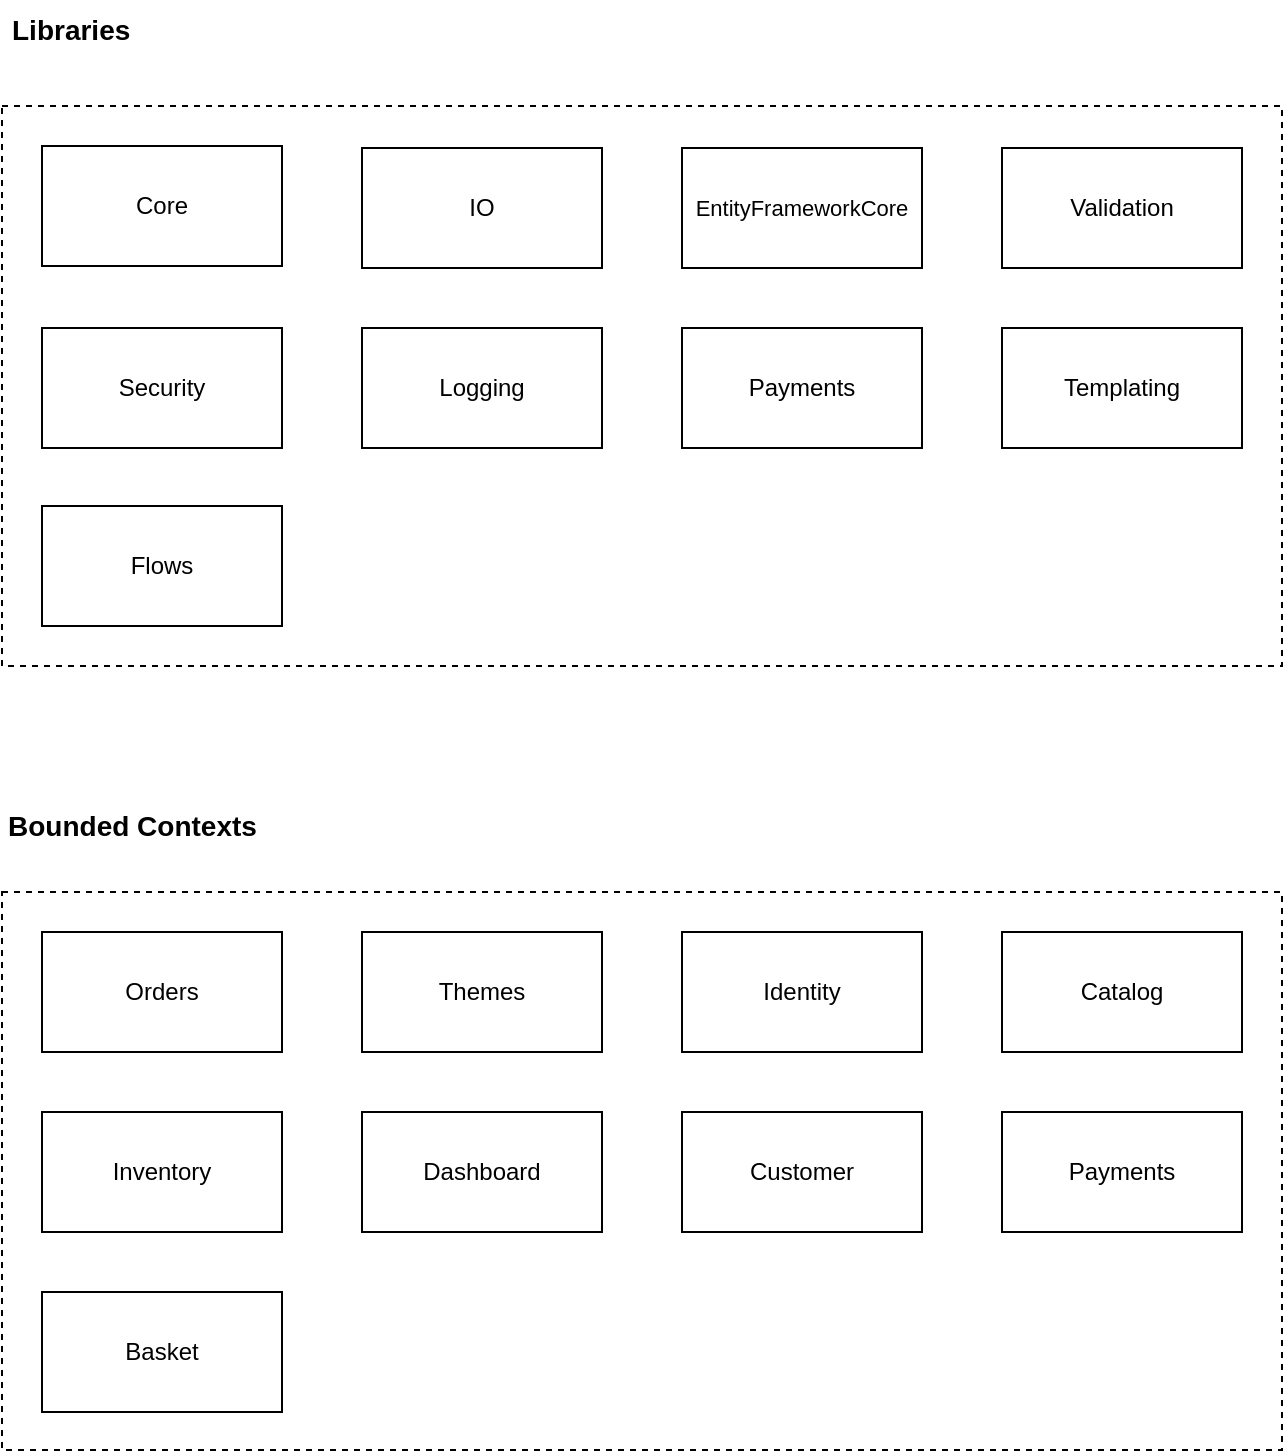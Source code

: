 <mxfile version="20.2.3" type="device"><diagram id="xp-WFbvzmvpCVQxM30uc" name="Page-1"><mxGraphModel dx="1422" dy="839" grid="0" gridSize="10" guides="0" tooltips="1" connect="1" arrows="1" fold="1" page="1" pageScale="1" pageWidth="850" pageHeight="1100" math="0" shadow="0"><root><mxCell id="0"/><mxCell id="1" parent="0"/><mxCell id="PsxnlQWagT67DnX1pDlX-17" value="" style="rounded=0;whiteSpace=wrap;html=1;fontSize=12;fillColor=none;dashed=1;" vertex="1" parent="1"><mxGeometry x="20" y="72" width="640" height="280" as="geometry"/></mxCell><mxCell id="PsxnlQWagT67DnX1pDlX-18" value="" style="rounded=0;whiteSpace=wrap;html=1;fontSize=12;fillColor=none;dashed=1;" vertex="1" parent="1"><mxGeometry x="20" y="465" width="640" height="279" as="geometry"/></mxCell><mxCell id="PsxnlQWagT67DnX1pDlX-1" value="Security" style="rounded=0;whiteSpace=wrap;html=1;" vertex="1" parent="1"><mxGeometry x="40" y="183" width="120" height="60" as="geometry"/></mxCell><mxCell id="PsxnlQWagT67DnX1pDlX-2" value="Logging" style="rounded=0;whiteSpace=wrap;html=1;" vertex="1" parent="1"><mxGeometry x="200" y="183" width="120" height="60" as="geometry"/></mxCell><mxCell id="PsxnlQWagT67DnX1pDlX-3" value="Payments" style="rounded=0;whiteSpace=wrap;html=1;" vertex="1" parent="1"><mxGeometry x="360" y="183" width="120" height="60" as="geometry"/></mxCell><mxCell id="PsxnlQWagT67DnX1pDlX-4" value="Templating" style="rounded=0;whiteSpace=wrap;html=1;" vertex="1" parent="1"><mxGeometry x="520" y="183" width="120" height="60" as="geometry"/></mxCell><mxCell id="PsxnlQWagT67DnX1pDlX-5" value="Core" style="rounded=0;whiteSpace=wrap;html=1;fontSize=12;" vertex="1" parent="1"><mxGeometry x="40" y="92" width="120" height="60" as="geometry"/></mxCell><mxCell id="PsxnlQWagT67DnX1pDlX-6" value="IO" style="rounded=0;whiteSpace=wrap;html=1;" vertex="1" parent="1"><mxGeometry x="200" y="93" width="120" height="60" as="geometry"/></mxCell><mxCell id="PsxnlQWagT67DnX1pDlX-7" value="&lt;span style=&quot;font-size: 11px;&quot;&gt;EntityFrameworkCore&lt;/span&gt;" style="rounded=0;whiteSpace=wrap;html=1;fontSize=11;" vertex="1" parent="1"><mxGeometry x="360" y="93" width="120" height="60" as="geometry"/></mxCell><mxCell id="PsxnlQWagT67DnX1pDlX-8" value="Validation" style="rounded=0;whiteSpace=wrap;html=1;" vertex="1" parent="1"><mxGeometry x="520" y="93" width="120" height="60" as="geometry"/></mxCell><mxCell id="PsxnlQWagT67DnX1pDlX-9" value="Orders" style="rounded=0;whiteSpace=wrap;html=1;fontSize=12;" vertex="1" parent="1"><mxGeometry x="40" y="485" width="120" height="60" as="geometry"/></mxCell><mxCell id="PsxnlQWagT67DnX1pDlX-10" value="Themes" style="rounded=0;whiteSpace=wrap;html=1;fontSize=12;" vertex="1" parent="1"><mxGeometry x="200" y="485" width="120" height="60" as="geometry"/></mxCell><mxCell id="PsxnlQWagT67DnX1pDlX-11" value="Identity" style="rounded=0;whiteSpace=wrap;html=1;fontSize=12;" vertex="1" parent="1"><mxGeometry x="360" y="485" width="120" height="60" as="geometry"/></mxCell><mxCell id="PsxnlQWagT67DnX1pDlX-12" value="Catalog" style="rounded=0;whiteSpace=wrap;html=1;fontSize=12;" vertex="1" parent="1"><mxGeometry x="520" y="485" width="120" height="60" as="geometry"/></mxCell><mxCell id="PsxnlQWagT67DnX1pDlX-13" value="Inventory" style="rounded=0;whiteSpace=wrap;html=1;fontSize=12;" vertex="1" parent="1"><mxGeometry x="40" y="575" width="120" height="60" as="geometry"/></mxCell><mxCell id="PsxnlQWagT67DnX1pDlX-14" value="Dashboard" style="rounded=0;whiteSpace=wrap;html=1;fontSize=12;" vertex="1" parent="1"><mxGeometry x="200" y="575" width="120" height="60" as="geometry"/></mxCell><mxCell id="PsxnlQWagT67DnX1pDlX-15" value="Customer" style="rounded=0;whiteSpace=wrap;html=1;fontSize=12;" vertex="1" parent="1"><mxGeometry x="360" y="575" width="120" height="60" as="geometry"/></mxCell><mxCell id="PsxnlQWagT67DnX1pDlX-19" value="Payments" style="rounded=0;whiteSpace=wrap;html=1;fontSize=12;" vertex="1" parent="1"><mxGeometry x="520" y="575" width="120" height="60" as="geometry"/></mxCell><mxCell id="PsxnlQWagT67DnX1pDlX-20" value="Basket" style="rounded=0;whiteSpace=wrap;html=1;fontSize=12;" vertex="1" parent="1"><mxGeometry x="40" y="665" width="120" height="60" as="geometry"/></mxCell><mxCell id="PsxnlQWagT67DnX1pDlX-21" value="Flows" style="rounded=0;whiteSpace=wrap;html=1;" vertex="1" parent="1"><mxGeometry x="40" y="272" width="120" height="60" as="geometry"/></mxCell><mxCell id="PsxnlQWagT67DnX1pDlX-22" value="Bounded Contexts" style="text;html=1;strokeColor=none;fillColor=none;align=left;verticalAlign=top;whiteSpace=wrap;rounded=0;dashed=1;fontSize=14;fontStyle=1" vertex="1" parent="1"><mxGeometry x="21" y="417" width="248" height="30" as="geometry"/></mxCell><mxCell id="PsxnlQWagT67DnX1pDlX-23" value="Libraries" style="text;html=1;strokeColor=none;fillColor=none;align=left;verticalAlign=top;whiteSpace=wrap;rounded=0;dashed=1;fontSize=14;fontStyle=1" vertex="1" parent="1"><mxGeometry x="23" y="19" width="248" height="30" as="geometry"/></mxCell></root></mxGraphModel></diagram></mxfile>